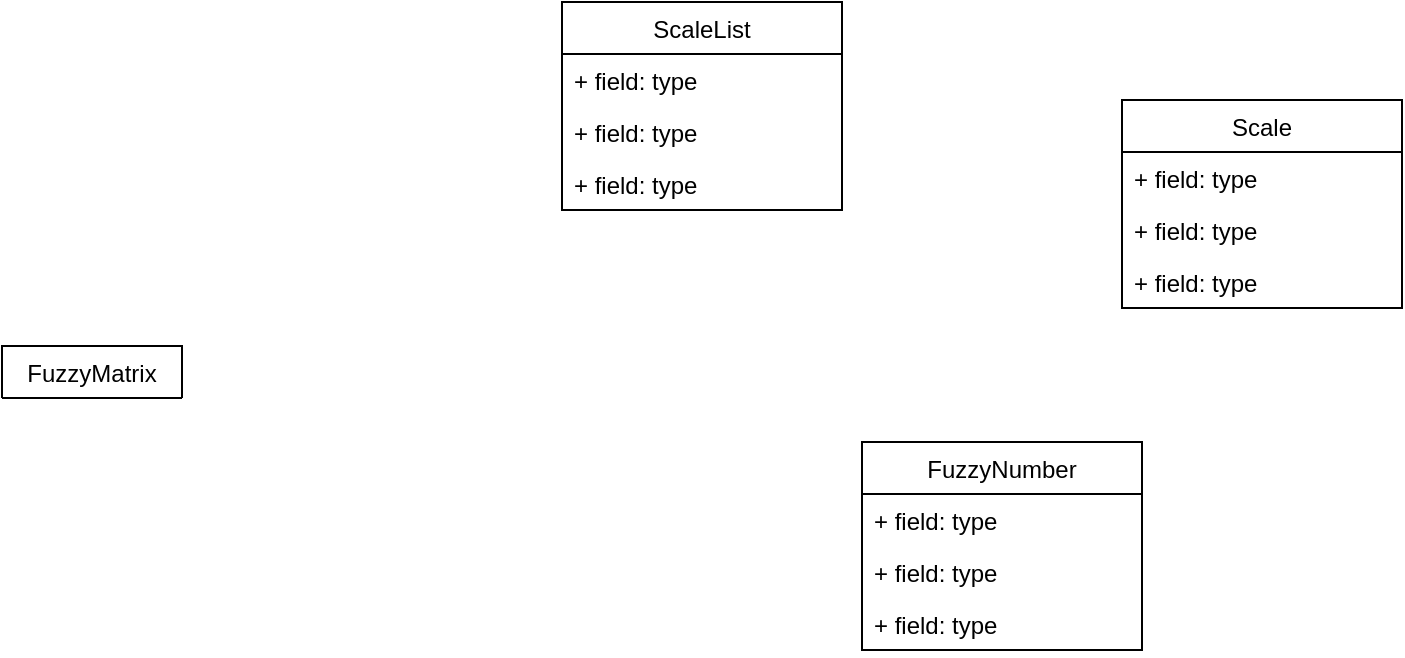 <mxfile version="10.5.3" type="github"><diagram name="Page-1" id="c4acf3e9-155e-7222-9cf6-157b1a14988f"><mxGraphModel dx="1339" dy="678" grid="1" gridSize="10" guides="1" tooltips="1" connect="1" arrows="1" fold="1" page="1" pageScale="1" pageWidth="850" pageHeight="1100" background="#ffffff" math="0" shadow="0"><root><mxCell id="0"/><mxCell id="1" parent="0"/><mxCell id="33dFucujDtC5KqBi0OsU-13" value="FuzzyMatrix" style="swimlane;fontStyle=0;childLayout=stackLayout;horizontal=1;startSize=26;fillColor=none;horizontalStack=0;resizeParent=1;resizeParentMax=0;resizeLast=0;collapsible=1;marginBottom=0;" vertex="1" collapsed="1" parent="1"><mxGeometry x="20" y="202" width="90" height="26" as="geometry"><mxRectangle x="20" y="202" width="660" height="234" as="alternateBounds"/></mxGeometry></mxCell><mxCell id="33dFucujDtC5KqBi0OsU-14" value="+ A : array" style="text;strokeColor=none;fillColor=none;align=left;verticalAlign=top;spacingLeft=4;spacingRight=4;overflow=hidden;rotatable=0;points=[[0,0.5],[1,0.5]];portConstraint=eastwest;" vertex="1" parent="33dFucujDtC5KqBi0OsU-13"><mxGeometry y="26" width="90" height="26" as="geometry"/></mxCell><mxCell id="33dFucujDtC5KqBi0OsU-15" value="+ sL : ScaleList" style="text;strokeColor=none;fillColor=none;align=left;verticalAlign=top;spacingLeft=4;spacingRight=4;overflow=hidden;rotatable=0;points=[[0,0.5],[1,0.5]];portConstraint=eastwest;" vertex="1" parent="33dFucujDtC5KqBi0OsU-13"><mxGeometry y="52" width="90" height="26" as="geometry"/></mxCell><mxCell id="33dFucujDtC5KqBi0OsU-16" value="+ static validateFuzzyMatrixDimensions( A : array, sameFuzzyMemberLength : boolean) : void  " style="text;strokeColor=none;fillColor=none;align=left;verticalAlign=top;spacingLeft=4;spacingRight=4;overflow=hidden;rotatable=0;points=[[0,0.5],[1,0.5]];portConstraint=eastwest;" vertex="1" parent="33dFucujDtC5KqBi0OsU-13"><mxGeometry y="78" width="90" height="26" as="geometry"/></mxCell><mxCell id="33dFucujDtC5KqBi0OsU-17" value="+ static setParametersAsFuzzyClasses( A : array, sL : ScaleList ) : void" style="text;strokeColor=none;fillColor=none;align=left;verticalAlign=top;spacingLeft=4;spacingRight=4;overflow=hidden;rotatable=0;points=[[0,0.5],[1,0.5]];portConstraint=eastwest;" vertex="1" parent="33dFucujDtC5KqBi0OsU-13"><mxGeometry y="104" width="90" height="26" as="geometry"/></mxCell><mxCell id="33dFucujDtC5KqBi0OsU-18" value="+ getM() : integer" style="text;strokeColor=none;fillColor=none;align=left;verticalAlign=top;spacingLeft=4;spacingRight=4;overflow=hidden;rotatable=0;points=[[0,0.5],[1,0.5]];portConstraint=eastwest;" vertex="1" parent="33dFucujDtC5KqBi0OsU-13"><mxGeometry y="130" width="90" height="26" as="geometry"/></mxCell><mxCell id="33dFucujDtC5KqBi0OsU-19" value="+ getN() : integer" style="text;strokeColor=none;fillColor=none;align=left;verticalAlign=top;spacingLeft=4;spacingRight=4;overflow=hidden;rotatable=0;points=[[0,0.5],[1,0.5]];portConstraint=eastwest;" vertex="1" parent="33dFucujDtC5KqBi0OsU-13"><mxGeometry y="156" width="90" height="26" as="geometry"/></mxCell><mxCell id="33dFucujDtC5KqBi0OsU-20" value="+ getScaleList() : ScaleList : void" style="text;strokeColor=none;fillColor=none;align=left;verticalAlign=top;spacingLeft=4;spacingRight=4;overflow=hidden;rotatable=0;points=[[0,0.5],[1,0.5]];portConstraint=eastwest;" vertex="1" parent="33dFucujDtC5KqBi0OsU-13"><mxGeometry y="182" width="90" height="26" as="geometry"/></mxCell><mxCell id="33dFucujDtC5KqBi0OsU-21" value="+ addScale(scale: Scale) : void  " style="text;strokeColor=none;fillColor=none;align=left;verticalAlign=top;spacingLeft=4;spacingRight=4;overflow=hidden;rotatable=0;points=[[0,0.5],[1,0.5]];portConstraint=eastwest;" vertex="1" parent="33dFucujDtC5KqBi0OsU-13"><mxGeometry y="208" width="90" height="26" as="geometry"/></mxCell><mxCell id="33dFucujDtC5KqBi0OsU-26" value="ScaleList" style="swimlane;fontStyle=0;childLayout=stackLayout;horizontal=1;startSize=26;fillColor=none;horizontalStack=0;resizeParent=1;resizeParentMax=0;resizeLast=0;collapsible=1;marginBottom=0;" vertex="1" parent="1"><mxGeometry x="300" y="30" width="140" height="104" as="geometry"/></mxCell><mxCell id="33dFucujDtC5KqBi0OsU-27" value="+ field: type" style="text;strokeColor=none;fillColor=none;align=left;verticalAlign=top;spacingLeft=4;spacingRight=4;overflow=hidden;rotatable=0;points=[[0,0.5],[1,0.5]];portConstraint=eastwest;" vertex="1" parent="33dFucujDtC5KqBi0OsU-26"><mxGeometry y="26" width="140" height="26" as="geometry"/></mxCell><mxCell id="33dFucujDtC5KqBi0OsU-28" value="+ field: type" style="text;strokeColor=none;fillColor=none;align=left;verticalAlign=top;spacingLeft=4;spacingRight=4;overflow=hidden;rotatable=0;points=[[0,0.5],[1,0.5]];portConstraint=eastwest;" vertex="1" parent="33dFucujDtC5KqBi0OsU-26"><mxGeometry y="52" width="140" height="26" as="geometry"/></mxCell><mxCell id="33dFucujDtC5KqBi0OsU-29" value="+ field: type" style="text;strokeColor=none;fillColor=none;align=left;verticalAlign=top;spacingLeft=4;spacingRight=4;overflow=hidden;rotatable=0;points=[[0,0.5],[1,0.5]];portConstraint=eastwest;" vertex="1" parent="33dFucujDtC5KqBi0OsU-26"><mxGeometry y="78" width="140" height="26" as="geometry"/></mxCell><mxCell id="33dFucujDtC5KqBi0OsU-30" value="Scale" style="swimlane;fontStyle=0;childLayout=stackLayout;horizontal=1;startSize=26;fillColor=none;horizontalStack=0;resizeParent=1;resizeParentMax=0;resizeLast=0;collapsible=1;marginBottom=0;" vertex="1" parent="1"><mxGeometry x="580" y="79" width="140" height="104" as="geometry"/></mxCell><mxCell id="33dFucujDtC5KqBi0OsU-31" value="+ field: type" style="text;strokeColor=none;fillColor=none;align=left;verticalAlign=top;spacingLeft=4;spacingRight=4;overflow=hidden;rotatable=0;points=[[0,0.5],[1,0.5]];portConstraint=eastwest;" vertex="1" parent="33dFucujDtC5KqBi0OsU-30"><mxGeometry y="26" width="140" height="26" as="geometry"/></mxCell><mxCell id="33dFucujDtC5KqBi0OsU-32" value="+ field: type" style="text;strokeColor=none;fillColor=none;align=left;verticalAlign=top;spacingLeft=4;spacingRight=4;overflow=hidden;rotatable=0;points=[[0,0.5],[1,0.5]];portConstraint=eastwest;" vertex="1" parent="33dFucujDtC5KqBi0OsU-30"><mxGeometry y="52" width="140" height="26" as="geometry"/></mxCell><mxCell id="33dFucujDtC5KqBi0OsU-33" value="+ field: type" style="text;strokeColor=none;fillColor=none;align=left;verticalAlign=top;spacingLeft=4;spacingRight=4;overflow=hidden;rotatable=0;points=[[0,0.5],[1,0.5]];portConstraint=eastwest;" vertex="1" parent="33dFucujDtC5KqBi0OsU-30"><mxGeometry y="78" width="140" height="26" as="geometry"/></mxCell><mxCell id="33dFucujDtC5KqBi0OsU-34" value="FuzzyNumber" style="swimlane;fontStyle=0;childLayout=stackLayout;horizontal=1;startSize=26;fillColor=none;horizontalStack=0;resizeParent=1;resizeParentMax=0;resizeLast=0;collapsible=1;marginBottom=0;" vertex="1" parent="1"><mxGeometry x="450" y="250" width="140" height="104" as="geometry"/></mxCell><mxCell id="33dFucujDtC5KqBi0OsU-35" value="+ field: type" style="text;strokeColor=none;fillColor=none;align=left;verticalAlign=top;spacingLeft=4;spacingRight=4;overflow=hidden;rotatable=0;points=[[0,0.5],[1,0.5]];portConstraint=eastwest;" vertex="1" parent="33dFucujDtC5KqBi0OsU-34"><mxGeometry y="26" width="140" height="26" as="geometry"/></mxCell><mxCell id="33dFucujDtC5KqBi0OsU-36" value="+ field: type" style="text;strokeColor=none;fillColor=none;align=left;verticalAlign=top;spacingLeft=4;spacingRight=4;overflow=hidden;rotatable=0;points=[[0,0.5],[1,0.5]];portConstraint=eastwest;" vertex="1" parent="33dFucujDtC5KqBi0OsU-34"><mxGeometry y="52" width="140" height="26" as="geometry"/></mxCell><mxCell id="33dFucujDtC5KqBi0OsU-37" value="+ field: type" style="text;strokeColor=none;fillColor=none;align=left;verticalAlign=top;spacingLeft=4;spacingRight=4;overflow=hidden;rotatable=0;points=[[0,0.5],[1,0.5]];portConstraint=eastwest;" vertex="1" parent="33dFucujDtC5KqBi0OsU-34"><mxGeometry y="78" width="140" height="26" as="geometry"/></mxCell></root></mxGraphModel></diagram></mxfile>